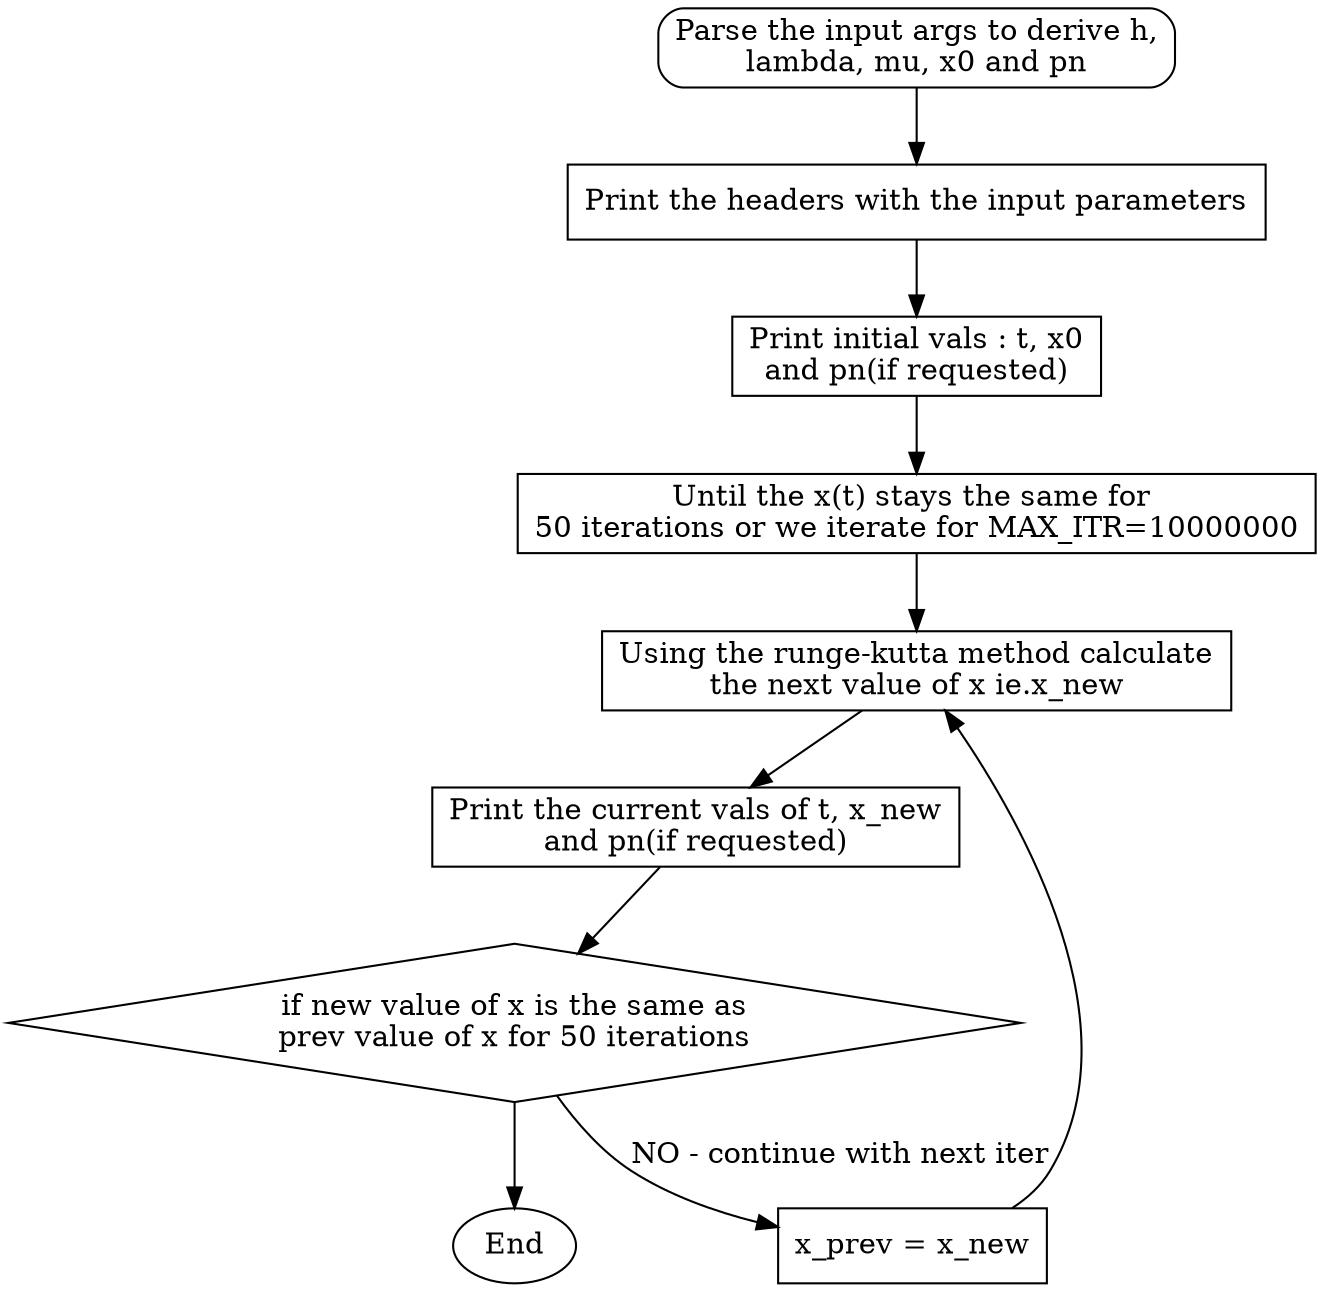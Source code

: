digraph runge_kutta {
    input_args [shape=mrecord,style="rounded",label="Parse the input args to derive h,\nlambda, mu, x0 and pn"]
    print_hdrs [shape=box,label="Print the headers with the input parameters"]
    print_init_vals [shape=box,label="Print initial vals : t, x0\nand pn(if requested)"]

    loop_begin [shape=record,label="Until the x(t) stays the same for \n\50 iterations or we iterate for MAX_ITR=10000000"]
    calc_next_xval [shape=box,label="Using the runge-kutta method calculate\nthe next value of x ie.x_new"]
    
    print_vals [shape=box,label="Print the current vals of t, x_new\nand pn(if requested)"]

    chk_stable [shape=diamond,label="if new value of x is the same as\nprev value of x for 50 iterations"]

    set_next [shape=box, label="x_prev = x_new"]
   
    input_args -> print_hdrs -> print_init_vals -> loop_begin
    loop_begin -> calc_next_xval -> print_vals -> chk_stable
    chk_stable -> set_next [label="NO - continue with next iter"]
    set_next -> calc_next_xval
    chk_stable -> End
}
